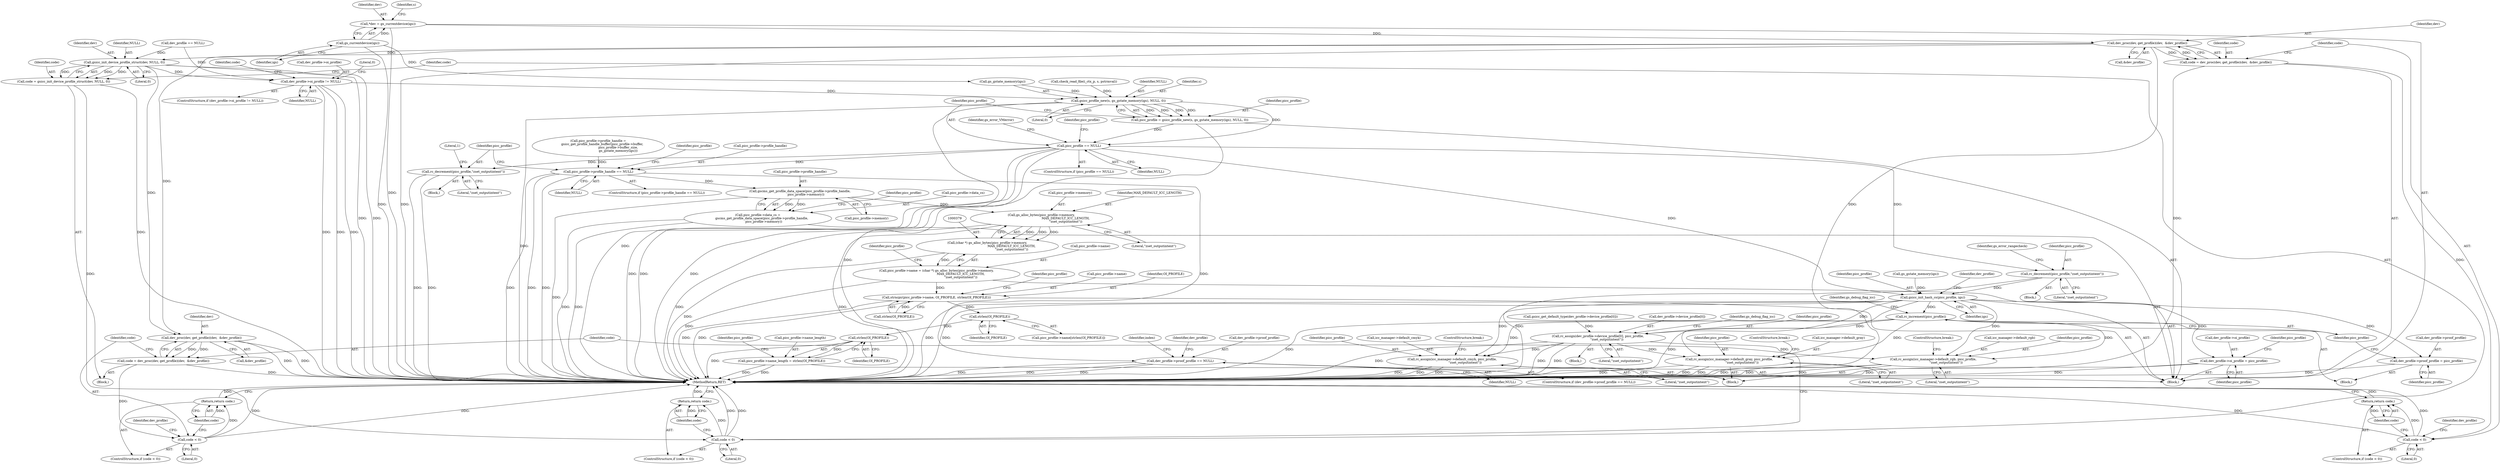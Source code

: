 digraph "0_ghostscript_67d760ab775dae4efe803b5944b0439aa3c0b04a_1@pointer" {
"1000123" [label="(Call,*dev = gs_currentdevice(igs))"];
"1000125" [label="(Call,gs_currentdevice(igs))"];
"1000165" [label="(Call,dev_proc(dev, get_profile)(dev,  &dev_profile))"];
"1000163" [label="(Call,code = dev_proc(dev, get_profile)(dev,  &dev_profile))"];
"1000170" [label="(Call,code < 0)"];
"1000173" [label="(Return,return code;)"];
"1000182" [label="(Call,gsicc_init_device_profile_struct(dev, NULL, 0))"];
"1000180" [label="(Call,code = gsicc_init_device_profile_struct(dev, NULL, 0))"];
"1000187" [label="(Call,code < 0)"];
"1000190" [label="(Return,return code;)"];
"1000194" [label="(Call,dev_proc(dev, get_profile)(dev,  &dev_profile))"];
"1000192" [label="(Call,code = dev_proc(dev, get_profile)(dev,  &dev_profile))"];
"1000199" [label="(Call,code < 0)"];
"1000202" [label="(Return,return code;)"];
"1000205" [label="(Call,dev_profile->oi_profile != NULL)"];
"1000253" [label="(Call,gsicc_profile_new(s, gs_gstate_memory(igs), NULL, 0))"];
"1000251" [label="(Call,picc_profile = gsicc_profile_new(s, gs_gstate_memory(igs), NULL, 0))"];
"1000260" [label="(Call,picc_profile == NULL)"];
"1000286" [label="(Call,picc_profile->profile_handle == NULL)"];
"1000302" [label="(Call,gscms_get_profile_data_space(picc_profile->profile_handle,\n            picc_profile->memory))"];
"1000298" [label="(Call,picc_profile->data_cs =\n        gscms_get_profile_data_space(picc_profile->profile_handle,\n            picc_profile->memory))"];
"1000380" [label="(Call,gs_alloc_bytes(picc_profile->memory,\n                                                 MAX_DEFAULT_ICC_LENGTH,\n                                                 \"zset_outputintent\"))"];
"1000378" [label="(Call,(char *) gs_alloc_bytes(picc_profile->memory,\n                                                 MAX_DEFAULT_ICC_LENGTH,\n                                                 \"zset_outputintent\"))"];
"1000374" [label="(Call,picc_profile->name = (char *) gs_alloc_bytes(picc_profile->memory,\n                                                 MAX_DEFAULT_ICC_LENGTH,\n                                                 \"zset_outputintent\"))"];
"1000386" [label="(Call,strncpy(picc_profile->name, OI_PROFILE, strlen(OI_PROFILE)))"];
"1000398" [label="(Call,strlen(OI_PROFILE))"];
"1000405" [label="(Call,strlen(OI_PROFILE))"];
"1000401" [label="(Call,picc_profile->name_length = strlen(OI_PROFILE))"];
"1000451" [label="(Call,dev_profile->proof_profile == NULL)"];
"1000292" [label="(Call,rc_decrement(picc_profile,\"zset_outputintent\"))"];
"1000361" [label="(Call,rc_decrement(picc_profile,\"zset_outputintent\"))"];
"1000366" [label="(Call,gsicc_init_hash_cs(picc_profile, igs))"];
"1000369" [label="(Call,dev_profile->oi_profile = picc_profile)"];
"1000436" [label="(Call,rc_assign(dev_profile->device_profile[0], picc_profile,\n                  \"zset_outputintent\"))"];
"1000487" [label="(Call,rc_assign(icc_manager->default_gray, picc_profile,\n                          \"zset_outputintent\"))"];
"1000499" [label="(Call,rc_assign(icc_manager->default_rgb, picc_profile,\n                          \"zset_outputintent\"))"];
"1000511" [label="(Call,rc_assign(icc_manager->default_cmyk, picc_profile,\n                          \"zset_outputintent\"))"];
"1000457" [label="(Call,dev_profile->proof_profile = picc_profile)"];
"1000462" [label="(Call,rc_increment(picc_profile))"];
"1000396" [label="(Identifier,picc_profile)"];
"1000465" [label="(Identifier,gs_debug_flag_icc)"];
"1000381" [label="(Call,picc_profile->memory)"];
"1000500" [label="(Call,icc_manager->default_rgb)"];
"1000195" [label="(Identifier,dev)"];
"1000180" [label="(Call,code = gsicc_init_device_profile_struct(dev, NULL, 0))"];
"1000272" [label="(Call,picc_profile->profile_handle =\n        gsicc_get_profile_handle_buffer(picc_profile->buffer,\n                                        picc_profile->buffer_size,\n                                        gs_gstate_memory(igs)))"];
"1000409" [label="(Identifier,picc_profile)"];
"1000481" [label="(Block,)"];
"1000363" [label="(Literal,\"zset_outputintent\")"];
"1000452" [label="(Call,dev_profile->proof_profile)"];
"1000123" [label="(Call,*dev = gs_currentdevice(igs))"];
"1000462" [label="(Call,rc_increment(picc_profile))"];
"1000251" [label="(Call,picc_profile = gsicc_profile_new(s, gs_gstate_memory(igs), NULL, 0))"];
"1000386" [label="(Call,strncpy(picc_profile->name, OI_PROFILE, strlen(OI_PROFILE)))"];
"1000300" [label="(Identifier,picc_profile)"];
"1000456" [label="(Block,)"];
"1000177" [label="(Identifier,dev_profile)"];
"1000258" [label="(Literal,0)"];
"1000192" [label="(Call,code = dev_proc(dev, get_profile)(dev,  &dev_profile))"];
"1000257" [label="(Identifier,NULL)"];
"1000370" [label="(Call,dev_profile->oi_profile)"];
"1000169" [label="(ControlStructure,if (code < 0))"];
"1000458" [label="(Call,dev_profile->proof_profile)"];
"1000198" [label="(ControlStructure,if (code < 0))"];
"1000378" [label="(Call,(char *) gs_alloc_bytes(picc_profile->memory,\n                                                 MAX_DEFAULT_ICC_LENGTH,\n                                                 \"zset_outputintent\"))"];
"1000297" [label="(Literal,1)"];
"1000394" [label="(Call,picc_profile->name[strlen(OI_PROFILE)])"];
"1000193" [label="(Identifier,code)"];
"1000189" [label="(Literal,0)"];
"1000368" [label="(Identifier,igs)"];
"1000212" [label="(Literal,0)"];
"1000488" [label="(Call,icc_manager->default_gray)"];
"1000166" [label="(Identifier,dev)"];
"1000181" [label="(Identifier,code)"];
"1000302" [label="(Call,gscms_get_profile_data_space(picc_profile->profile_handle,\n            picc_profile->memory))"];
"1000455" [label="(Identifier,NULL)"];
"1000182" [label="(Call,gsicc_init_device_profile_struct(dev, NULL, 0))"];
"1000385" [label="(Literal,\"zset_outputintent\")"];
"1000194" [label="(Call,dev_proc(dev, get_profile)(dev,  &dev_profile))"];
"1000515" [label="(Identifier,picc_profile)"];
"1000391" [label="(Call,strlen(OI_PROFILE))"];
"1000259" [label="(ControlStructure,if (picc_profile == NULL))"];
"1000445" [label="(Identifier,gs_debug_flag_icc)"];
"1000183" [label="(Identifier,dev)"];
"1000516" [label="(Literal,\"zset_outputintent\")"];
"1000163" [label="(Call,code = dev_proc(dev, get_profile)(dev,  &dev_profile))"];
"1000265" [label="(Identifier,gs_error_VMerror)"];
"1000405" [label="(Call,strlen(OI_PROFILE))"];
"1000375" [label="(Call,picc_profile->name)"];
"1000261" [label="(Identifier,picc_profile)"];
"1000203" [label="(Identifier,code)"];
"1000176" [label="(Call,dev_profile == NULL)"];
"1000491" [label="(Identifier,picc_profile)"];
"1000512" [label="(Call,icc_manager->default_cmyk)"];
"1000469" [label="(Identifier,index)"];
"1000209" [label="(Identifier,NULL)"];
"1000185" [label="(Literal,0)"];
"1000260" [label="(Call,picc_profile == NULL)"];
"1000252" [label="(Identifier,picc_profile)"];
"1000442" [label="(Identifier,picc_profile)"];
"1000366" [label="(Call,gsicc_init_hash_cs(picc_profile, igs))"];
"1000298" [label="(Call,picc_profile->data_cs =\n        gscms_get_profile_data_space(picc_profile->profile_handle,\n            picc_profile->memory))"];
"1000376" [label="(Identifier,picc_profile)"];
"1000450" [label="(ControlStructure,if (dev_profile->proof_profile == NULL))"];
"1000207" [label="(Identifier,dev_profile)"];
"1000126" [label="(Identifier,igs)"];
"1000199" [label="(Call,code < 0)"];
"1000303" [label="(Call,picc_profile->profile_handle)"];
"1000463" [label="(Identifier,picc_profile)"];
"1000214" [label="(Identifier,code)"];
"1000204" [label="(ControlStructure,if (dev_profile->oi_profile != NULL))"];
"1000285" [label="(ControlStructure,if (picc_profile->profile_handle == NULL))"];
"1000269" [label="(Identifier,picc_profile)"];
"1000191" [label="(Identifier,code)"];
"1000255" [label="(Call,gs_gstate_memory(igs))"];
"1000171" [label="(Identifier,code)"];
"1000188" [label="(Identifier,code)"];
"1000459" [label="(Identifier,dev_profile)"];
"1000499" [label="(Call,rc_assign(icc_manager->default_rgb, picc_profile,\n                          \"zset_outputintent\"))"];
"1000503" [label="(Identifier,picc_profile)"];
"1000262" [label="(Identifier,NULL)"];
"1000365" [label="(Identifier,gs_error_rangecheck)"];
"1000362" [label="(Identifier,picc_profile)"];
"1000373" [label="(Identifier,picc_profile)"];
"1000283" [label="(Call,gs_gstate_memory(igs))"];
"1000457" [label="(Call,dev_profile->proof_profile = picc_profile)"];
"1000443" [label="(Literal,\"zset_outputintent\")"];
"1000504" [label="(Literal,\"zset_outputintent\")"];
"1000387" [label="(Call,picc_profile->name)"];
"1000173" [label="(Return,return code;)"];
"1000170" [label="(Call,code < 0)"];
"1000253" [label="(Call,gsicc_profile_new(s, gs_gstate_memory(igs), NULL, 0))"];
"1000374" [label="(Call,picc_profile->name = (char *) gs_alloc_bytes(picc_profile->memory,\n                                                 MAX_DEFAULT_ICC_LENGTH,\n                                                 \"zset_outputintent\"))"];
"1000113" [label="(Block,)"];
"1000421" [label="(Call,gsicc_get_default_type(dev_profile->device_profile[0]))"];
"1000206" [label="(Call,dev_profile->oi_profile)"];
"1000164" [label="(Identifier,code)"];
"1000254" [label="(Identifier,s)"];
"1000311" [label="(Identifier,picc_profile)"];
"1000493" [label="(ControlStructure,break;)"];
"1000165" [label="(Call,dev_proc(dev, get_profile)(dev,  &dev_profile))"];
"1000511" [label="(Call,rc_assign(icc_manager->default_cmyk, picc_profile,\n                          \"zset_outputintent\"))"];
"1000202" [label="(Return,return code;)"];
"1000287" [label="(Call,picc_profile->profile_handle)"];
"1000371" [label="(Identifier,dev_profile)"];
"1000367" [label="(Identifier,picc_profile)"];
"1000492" [label="(Literal,\"zset_outputintent\")"];
"1000187" [label="(Call,code < 0)"];
"1000196" [label="(Call,&dev_profile)"];
"1000437" [label="(Call,dev_profile->device_profile[0])"];
"1000167" [label="(Call,&dev_profile)"];
"1000360" [label="(Block,)"];
"1000390" [label="(Identifier,OI_PROFILE)"];
"1000286" [label="(Call,picc_profile->profile_handle == NULL)"];
"1000487" [label="(Call,rc_assign(icc_manager->default_gray, picc_profile,\n                          \"zset_outputintent\"))"];
"1000380" [label="(Call,gs_alloc_bytes(picc_profile->memory,\n                                                 MAX_DEFAULT_ICC_LENGTH,\n                                                 \"zset_outputintent\"))"];
"1000451" [label="(Call,dev_profile->proof_profile == NULL)"];
"1000299" [label="(Call,picc_profile->data_cs)"];
"1000361" [label="(Call,rc_decrement(picc_profile,\"zset_outputintent\"))"];
"1000291" [label="(Block,)"];
"1000190" [label="(Return,return code;)"];
"1000124" [label="(Identifier,dev)"];
"1000399" [label="(Identifier,OI_PROFILE)"];
"1000384" [label="(Identifier,MAX_DEFAULT_ICC_LENGTH)"];
"1000369" [label="(Call,dev_profile->oi_profile = picc_profile)"];
"1000294" [label="(Literal,\"zset_outputintent\")"];
"1000200" [label="(Identifier,code)"];
"1000436" [label="(Call,rc_assign(dev_profile->device_profile[0], picc_profile,\n                  \"zset_outputintent\"))"];
"1000186" [label="(ControlStructure,if (code < 0))"];
"1000174" [label="(Identifier,code)"];
"1000517" [label="(ControlStructure,break;)"];
"1000406" [label="(Identifier,OI_PROFILE)"];
"1000290" [label="(Identifier,NULL)"];
"1000401" [label="(Call,picc_profile->name_length = strlen(OI_PROFILE))"];
"1000184" [label="(Identifier,NULL)"];
"1000292" [label="(Call,rc_decrement(picc_profile,\"zset_outputintent\"))"];
"1000398" [label="(Call,strlen(OI_PROFILE))"];
"1000201" [label="(Literal,0)"];
"1000125" [label="(Call,gs_currentdevice(igs))"];
"1000306" [label="(Call,picc_profile->memory)"];
"1000524" [label="(MethodReturn,RET)"];
"1000461" [label="(Identifier,picc_profile)"];
"1000247" [label="(Call,check_read_file(i_ctx_p, s, pstrmval))"];
"1000505" [label="(ControlStructure,break;)"];
"1000388" [label="(Identifier,picc_profile)"];
"1000130" [label="(Identifier,s)"];
"1000402" [label="(Call,picc_profile->name_length)"];
"1000435" [label="(Block,)"];
"1000179" [label="(Block,)"];
"1000205" [label="(Call,dev_profile->oi_profile != NULL)"];
"1000172" [label="(Literal,0)"];
"1000293" [label="(Identifier,picc_profile)"];
"1000123" -> "1000113"  [label="AST: "];
"1000123" -> "1000125"  [label="CFG: "];
"1000124" -> "1000123"  [label="AST: "];
"1000125" -> "1000123"  [label="AST: "];
"1000130" -> "1000123"  [label="CFG: "];
"1000123" -> "1000524"  [label="DDG: "];
"1000125" -> "1000123"  [label="DDG: "];
"1000123" -> "1000165"  [label="DDG: "];
"1000125" -> "1000126"  [label="CFG: "];
"1000126" -> "1000125"  [label="AST: "];
"1000125" -> "1000524"  [label="DDG: "];
"1000125" -> "1000255"  [label="DDG: "];
"1000165" -> "1000163"  [label="AST: "];
"1000165" -> "1000167"  [label="CFG: "];
"1000166" -> "1000165"  [label="AST: "];
"1000167" -> "1000165"  [label="AST: "];
"1000163" -> "1000165"  [label="CFG: "];
"1000165" -> "1000524"  [label="DDG: "];
"1000165" -> "1000524"  [label="DDG: "];
"1000165" -> "1000163"  [label="DDG: "];
"1000165" -> "1000163"  [label="DDG: "];
"1000165" -> "1000182"  [label="DDG: "];
"1000165" -> "1000194"  [label="DDG: "];
"1000163" -> "1000113"  [label="AST: "];
"1000164" -> "1000163"  [label="AST: "];
"1000171" -> "1000163"  [label="CFG: "];
"1000163" -> "1000524"  [label="DDG: "];
"1000163" -> "1000170"  [label="DDG: "];
"1000170" -> "1000169"  [label="AST: "];
"1000170" -> "1000172"  [label="CFG: "];
"1000171" -> "1000170"  [label="AST: "];
"1000172" -> "1000170"  [label="AST: "];
"1000174" -> "1000170"  [label="CFG: "];
"1000177" -> "1000170"  [label="CFG: "];
"1000170" -> "1000524"  [label="DDG: "];
"1000170" -> "1000524"  [label="DDG: "];
"1000170" -> "1000173"  [label="DDG: "];
"1000173" -> "1000169"  [label="AST: "];
"1000173" -> "1000174"  [label="CFG: "];
"1000174" -> "1000173"  [label="AST: "];
"1000524" -> "1000173"  [label="CFG: "];
"1000173" -> "1000524"  [label="DDG: "];
"1000174" -> "1000173"  [label="DDG: "];
"1000182" -> "1000180"  [label="AST: "];
"1000182" -> "1000185"  [label="CFG: "];
"1000183" -> "1000182"  [label="AST: "];
"1000184" -> "1000182"  [label="AST: "];
"1000185" -> "1000182"  [label="AST: "];
"1000180" -> "1000182"  [label="CFG: "];
"1000182" -> "1000524"  [label="DDG: "];
"1000182" -> "1000524"  [label="DDG: "];
"1000182" -> "1000180"  [label="DDG: "];
"1000182" -> "1000180"  [label="DDG: "];
"1000182" -> "1000180"  [label="DDG: "];
"1000176" -> "1000182"  [label="DDG: "];
"1000182" -> "1000194"  [label="DDG: "];
"1000182" -> "1000205"  [label="DDG: "];
"1000180" -> "1000179"  [label="AST: "];
"1000181" -> "1000180"  [label="AST: "];
"1000188" -> "1000180"  [label="CFG: "];
"1000180" -> "1000524"  [label="DDG: "];
"1000180" -> "1000187"  [label="DDG: "];
"1000187" -> "1000186"  [label="AST: "];
"1000187" -> "1000189"  [label="CFG: "];
"1000188" -> "1000187"  [label="AST: "];
"1000189" -> "1000187"  [label="AST: "];
"1000191" -> "1000187"  [label="CFG: "];
"1000193" -> "1000187"  [label="CFG: "];
"1000187" -> "1000524"  [label="DDG: "];
"1000187" -> "1000524"  [label="DDG: "];
"1000187" -> "1000190"  [label="DDG: "];
"1000190" -> "1000186"  [label="AST: "];
"1000190" -> "1000191"  [label="CFG: "];
"1000191" -> "1000190"  [label="AST: "];
"1000524" -> "1000190"  [label="CFG: "];
"1000190" -> "1000524"  [label="DDG: "];
"1000191" -> "1000190"  [label="DDG: "];
"1000194" -> "1000192"  [label="AST: "];
"1000194" -> "1000196"  [label="CFG: "];
"1000195" -> "1000194"  [label="AST: "];
"1000196" -> "1000194"  [label="AST: "];
"1000192" -> "1000194"  [label="CFG: "];
"1000194" -> "1000524"  [label="DDG: "];
"1000194" -> "1000524"  [label="DDG: "];
"1000194" -> "1000192"  [label="DDG: "];
"1000194" -> "1000192"  [label="DDG: "];
"1000192" -> "1000179"  [label="AST: "];
"1000193" -> "1000192"  [label="AST: "];
"1000200" -> "1000192"  [label="CFG: "];
"1000192" -> "1000524"  [label="DDG: "];
"1000192" -> "1000199"  [label="DDG: "];
"1000199" -> "1000198"  [label="AST: "];
"1000199" -> "1000201"  [label="CFG: "];
"1000200" -> "1000199"  [label="AST: "];
"1000201" -> "1000199"  [label="AST: "];
"1000203" -> "1000199"  [label="CFG: "];
"1000207" -> "1000199"  [label="CFG: "];
"1000199" -> "1000524"  [label="DDG: "];
"1000199" -> "1000524"  [label="DDG: "];
"1000199" -> "1000202"  [label="DDG: "];
"1000202" -> "1000198"  [label="AST: "];
"1000202" -> "1000203"  [label="CFG: "];
"1000203" -> "1000202"  [label="AST: "];
"1000524" -> "1000202"  [label="CFG: "];
"1000202" -> "1000524"  [label="DDG: "];
"1000203" -> "1000202"  [label="DDG: "];
"1000205" -> "1000204"  [label="AST: "];
"1000205" -> "1000209"  [label="CFG: "];
"1000206" -> "1000205"  [label="AST: "];
"1000209" -> "1000205"  [label="AST: "];
"1000212" -> "1000205"  [label="CFG: "];
"1000214" -> "1000205"  [label="CFG: "];
"1000205" -> "1000524"  [label="DDG: "];
"1000205" -> "1000524"  [label="DDG: "];
"1000205" -> "1000524"  [label="DDG: "];
"1000176" -> "1000205"  [label="DDG: "];
"1000205" -> "1000253"  [label="DDG: "];
"1000253" -> "1000251"  [label="AST: "];
"1000253" -> "1000258"  [label="CFG: "];
"1000254" -> "1000253"  [label="AST: "];
"1000255" -> "1000253"  [label="AST: "];
"1000257" -> "1000253"  [label="AST: "];
"1000258" -> "1000253"  [label="AST: "];
"1000251" -> "1000253"  [label="CFG: "];
"1000253" -> "1000524"  [label="DDG: "];
"1000253" -> "1000524"  [label="DDG: "];
"1000253" -> "1000251"  [label="DDG: "];
"1000253" -> "1000251"  [label="DDG: "];
"1000253" -> "1000251"  [label="DDG: "];
"1000253" -> "1000251"  [label="DDG: "];
"1000247" -> "1000253"  [label="DDG: "];
"1000255" -> "1000253"  [label="DDG: "];
"1000253" -> "1000260"  [label="DDG: "];
"1000251" -> "1000113"  [label="AST: "];
"1000252" -> "1000251"  [label="AST: "];
"1000261" -> "1000251"  [label="CFG: "];
"1000251" -> "1000524"  [label="DDG: "];
"1000251" -> "1000260"  [label="DDG: "];
"1000260" -> "1000259"  [label="AST: "];
"1000260" -> "1000262"  [label="CFG: "];
"1000261" -> "1000260"  [label="AST: "];
"1000262" -> "1000260"  [label="AST: "];
"1000265" -> "1000260"  [label="CFG: "];
"1000269" -> "1000260"  [label="CFG: "];
"1000260" -> "1000524"  [label="DDG: "];
"1000260" -> "1000524"  [label="DDG: "];
"1000260" -> "1000524"  [label="DDG: "];
"1000260" -> "1000286"  [label="DDG: "];
"1000260" -> "1000292"  [label="DDG: "];
"1000260" -> "1000361"  [label="DDG: "];
"1000260" -> "1000366"  [label="DDG: "];
"1000286" -> "1000285"  [label="AST: "];
"1000286" -> "1000290"  [label="CFG: "];
"1000287" -> "1000286"  [label="AST: "];
"1000290" -> "1000286"  [label="AST: "];
"1000293" -> "1000286"  [label="CFG: "];
"1000300" -> "1000286"  [label="CFG: "];
"1000286" -> "1000524"  [label="DDG: "];
"1000286" -> "1000524"  [label="DDG: "];
"1000286" -> "1000524"  [label="DDG: "];
"1000272" -> "1000286"  [label="DDG: "];
"1000286" -> "1000302"  [label="DDG: "];
"1000286" -> "1000451"  [label="DDG: "];
"1000302" -> "1000298"  [label="AST: "];
"1000302" -> "1000306"  [label="CFG: "];
"1000303" -> "1000302"  [label="AST: "];
"1000306" -> "1000302"  [label="AST: "];
"1000298" -> "1000302"  [label="CFG: "];
"1000302" -> "1000524"  [label="DDG: "];
"1000302" -> "1000298"  [label="DDG: "];
"1000302" -> "1000298"  [label="DDG: "];
"1000302" -> "1000380"  [label="DDG: "];
"1000298" -> "1000113"  [label="AST: "];
"1000299" -> "1000298"  [label="AST: "];
"1000311" -> "1000298"  [label="CFG: "];
"1000298" -> "1000524"  [label="DDG: "];
"1000298" -> "1000524"  [label="DDG: "];
"1000380" -> "1000378"  [label="AST: "];
"1000380" -> "1000385"  [label="CFG: "];
"1000381" -> "1000380"  [label="AST: "];
"1000384" -> "1000380"  [label="AST: "];
"1000385" -> "1000380"  [label="AST: "];
"1000378" -> "1000380"  [label="CFG: "];
"1000380" -> "1000524"  [label="DDG: "];
"1000380" -> "1000524"  [label="DDG: "];
"1000380" -> "1000378"  [label="DDG: "];
"1000380" -> "1000378"  [label="DDG: "];
"1000380" -> "1000378"  [label="DDG: "];
"1000378" -> "1000374"  [label="AST: "];
"1000379" -> "1000378"  [label="AST: "];
"1000374" -> "1000378"  [label="CFG: "];
"1000378" -> "1000524"  [label="DDG: "];
"1000378" -> "1000374"  [label="DDG: "];
"1000374" -> "1000113"  [label="AST: "];
"1000375" -> "1000374"  [label="AST: "];
"1000388" -> "1000374"  [label="CFG: "];
"1000374" -> "1000524"  [label="DDG: "];
"1000374" -> "1000386"  [label="DDG: "];
"1000386" -> "1000113"  [label="AST: "];
"1000386" -> "1000391"  [label="CFG: "];
"1000387" -> "1000386"  [label="AST: "];
"1000390" -> "1000386"  [label="AST: "];
"1000391" -> "1000386"  [label="AST: "];
"1000396" -> "1000386"  [label="CFG: "];
"1000386" -> "1000524"  [label="DDG: "];
"1000386" -> "1000524"  [label="DDG: "];
"1000391" -> "1000386"  [label="DDG: "];
"1000386" -> "1000398"  [label="DDG: "];
"1000398" -> "1000394"  [label="AST: "];
"1000398" -> "1000399"  [label="CFG: "];
"1000399" -> "1000398"  [label="AST: "];
"1000394" -> "1000398"  [label="CFG: "];
"1000398" -> "1000405"  [label="DDG: "];
"1000405" -> "1000401"  [label="AST: "];
"1000405" -> "1000406"  [label="CFG: "];
"1000406" -> "1000405"  [label="AST: "];
"1000401" -> "1000405"  [label="CFG: "];
"1000405" -> "1000524"  [label="DDG: "];
"1000405" -> "1000401"  [label="DDG: "];
"1000401" -> "1000113"  [label="AST: "];
"1000402" -> "1000401"  [label="AST: "];
"1000409" -> "1000401"  [label="CFG: "];
"1000401" -> "1000524"  [label="DDG: "];
"1000401" -> "1000524"  [label="DDG: "];
"1000451" -> "1000450"  [label="AST: "];
"1000451" -> "1000455"  [label="CFG: "];
"1000452" -> "1000451"  [label="AST: "];
"1000455" -> "1000451"  [label="AST: "];
"1000459" -> "1000451"  [label="CFG: "];
"1000469" -> "1000451"  [label="CFG: "];
"1000451" -> "1000524"  [label="DDG: "];
"1000451" -> "1000524"  [label="DDG: "];
"1000451" -> "1000524"  [label="DDG: "];
"1000292" -> "1000291"  [label="AST: "];
"1000292" -> "1000294"  [label="CFG: "];
"1000293" -> "1000292"  [label="AST: "];
"1000294" -> "1000292"  [label="AST: "];
"1000297" -> "1000292"  [label="CFG: "];
"1000292" -> "1000524"  [label="DDG: "];
"1000292" -> "1000524"  [label="DDG: "];
"1000361" -> "1000360"  [label="AST: "];
"1000361" -> "1000363"  [label="CFG: "];
"1000362" -> "1000361"  [label="AST: "];
"1000363" -> "1000361"  [label="AST: "];
"1000365" -> "1000361"  [label="CFG: "];
"1000361" -> "1000524"  [label="DDG: "];
"1000361" -> "1000366"  [label="DDG: "];
"1000366" -> "1000113"  [label="AST: "];
"1000366" -> "1000368"  [label="CFG: "];
"1000367" -> "1000366"  [label="AST: "];
"1000368" -> "1000366"  [label="AST: "];
"1000371" -> "1000366"  [label="CFG: "];
"1000366" -> "1000524"  [label="DDG: "];
"1000366" -> "1000524"  [label="DDG: "];
"1000283" -> "1000366"  [label="DDG: "];
"1000366" -> "1000369"  [label="DDG: "];
"1000366" -> "1000436"  [label="DDG: "];
"1000366" -> "1000457"  [label="DDG: "];
"1000366" -> "1000462"  [label="DDG: "];
"1000366" -> "1000487"  [label="DDG: "];
"1000366" -> "1000499"  [label="DDG: "];
"1000366" -> "1000511"  [label="DDG: "];
"1000369" -> "1000113"  [label="AST: "];
"1000369" -> "1000373"  [label="CFG: "];
"1000370" -> "1000369"  [label="AST: "];
"1000373" -> "1000369"  [label="AST: "];
"1000376" -> "1000369"  [label="CFG: "];
"1000369" -> "1000524"  [label="DDG: "];
"1000369" -> "1000524"  [label="DDG: "];
"1000436" -> "1000435"  [label="AST: "];
"1000436" -> "1000443"  [label="CFG: "];
"1000437" -> "1000436"  [label="AST: "];
"1000442" -> "1000436"  [label="AST: "];
"1000443" -> "1000436"  [label="AST: "];
"1000445" -> "1000436"  [label="CFG: "];
"1000436" -> "1000524"  [label="DDG: "];
"1000436" -> "1000524"  [label="DDG: "];
"1000436" -> "1000524"  [label="DDG: "];
"1000421" -> "1000436"  [label="DDG: "];
"1000436" -> "1000487"  [label="DDG: "];
"1000436" -> "1000499"  [label="DDG: "];
"1000436" -> "1000511"  [label="DDG: "];
"1000487" -> "1000481"  [label="AST: "];
"1000487" -> "1000492"  [label="CFG: "];
"1000488" -> "1000487"  [label="AST: "];
"1000491" -> "1000487"  [label="AST: "];
"1000492" -> "1000487"  [label="AST: "];
"1000493" -> "1000487"  [label="CFG: "];
"1000487" -> "1000524"  [label="DDG: "];
"1000487" -> "1000524"  [label="DDG: "];
"1000487" -> "1000524"  [label="DDG: "];
"1000462" -> "1000487"  [label="DDG: "];
"1000499" -> "1000481"  [label="AST: "];
"1000499" -> "1000504"  [label="CFG: "];
"1000500" -> "1000499"  [label="AST: "];
"1000503" -> "1000499"  [label="AST: "];
"1000504" -> "1000499"  [label="AST: "];
"1000505" -> "1000499"  [label="CFG: "];
"1000499" -> "1000524"  [label="DDG: "];
"1000499" -> "1000524"  [label="DDG: "];
"1000499" -> "1000524"  [label="DDG: "];
"1000462" -> "1000499"  [label="DDG: "];
"1000511" -> "1000481"  [label="AST: "];
"1000511" -> "1000516"  [label="CFG: "];
"1000512" -> "1000511"  [label="AST: "];
"1000515" -> "1000511"  [label="AST: "];
"1000516" -> "1000511"  [label="AST: "];
"1000517" -> "1000511"  [label="CFG: "];
"1000511" -> "1000524"  [label="DDG: "];
"1000511" -> "1000524"  [label="DDG: "];
"1000511" -> "1000524"  [label="DDG: "];
"1000462" -> "1000511"  [label="DDG: "];
"1000457" -> "1000456"  [label="AST: "];
"1000457" -> "1000461"  [label="CFG: "];
"1000458" -> "1000457"  [label="AST: "];
"1000461" -> "1000457"  [label="AST: "];
"1000463" -> "1000457"  [label="CFG: "];
"1000457" -> "1000524"  [label="DDG: "];
"1000462" -> "1000456"  [label="AST: "];
"1000462" -> "1000463"  [label="CFG: "];
"1000463" -> "1000462"  [label="AST: "];
"1000465" -> "1000462"  [label="CFG: "];
"1000462" -> "1000524"  [label="DDG: "];
"1000462" -> "1000524"  [label="DDG: "];
}
